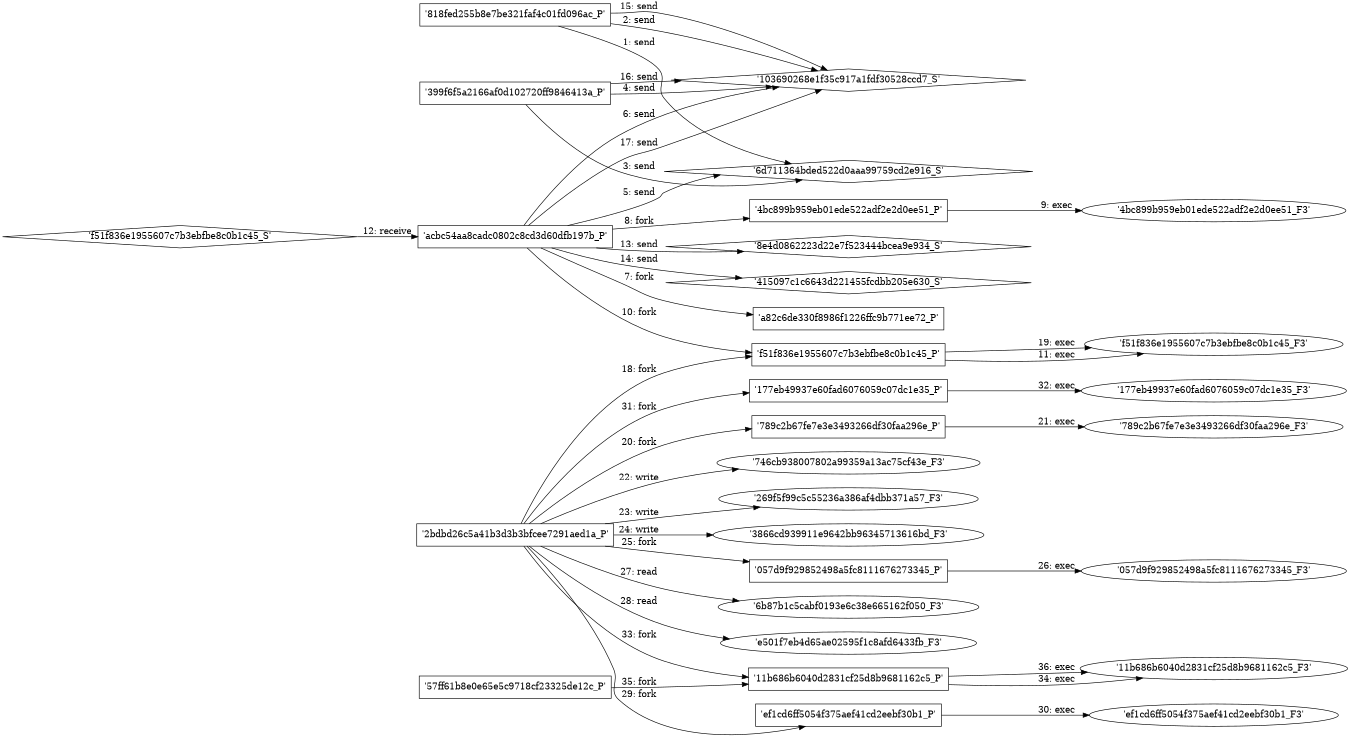 digraph "D:\Learning\Paper\apt\基于CTI的攻击预警\Dataset\攻击图\ASGfromALLCTI\90 days, 16 bugs, and an Azure Sphere Challenge.dot" {
rankdir="LR"
size="9"
fixedsize="false"
splines="true"
nodesep=0.3
ranksep=0
fontsize=10
overlap="scalexy"
engine= "neato"
	"'6d711364bded522d0aaa99759cd2e916_S'" [node_type=Socket shape=diamond]
	"'818fed255b8e7be321faf4c01fd096ac_P'" [node_type=Process shape=box]
	"'818fed255b8e7be321faf4c01fd096ac_P'" -> "'6d711364bded522d0aaa99759cd2e916_S'" [label="1: send"]
	"'103690268e1f35c917a1fdf30528ccd7_S'" [node_type=Socket shape=diamond]
	"'818fed255b8e7be321faf4c01fd096ac_P'" [node_type=Process shape=box]
	"'818fed255b8e7be321faf4c01fd096ac_P'" -> "'103690268e1f35c917a1fdf30528ccd7_S'" [label="2: send"]
	"'6d711364bded522d0aaa99759cd2e916_S'" [node_type=Socket shape=diamond]
	"'399f6f5a2166af0d102720ff9846413a_P'" [node_type=Process shape=box]
	"'399f6f5a2166af0d102720ff9846413a_P'" -> "'6d711364bded522d0aaa99759cd2e916_S'" [label="3: send"]
	"'103690268e1f35c917a1fdf30528ccd7_S'" [node_type=Socket shape=diamond]
	"'399f6f5a2166af0d102720ff9846413a_P'" [node_type=Process shape=box]
	"'399f6f5a2166af0d102720ff9846413a_P'" -> "'103690268e1f35c917a1fdf30528ccd7_S'" [label="4: send"]
	"'6d711364bded522d0aaa99759cd2e916_S'" [node_type=Socket shape=diamond]
	"'acbc54aa8cadc0802c8cd3d60dfb197b_P'" [node_type=Process shape=box]
	"'acbc54aa8cadc0802c8cd3d60dfb197b_P'" -> "'6d711364bded522d0aaa99759cd2e916_S'" [label="5: send"]
	"'103690268e1f35c917a1fdf30528ccd7_S'" [node_type=Socket shape=diamond]
	"'acbc54aa8cadc0802c8cd3d60dfb197b_P'" [node_type=Process shape=box]
	"'acbc54aa8cadc0802c8cd3d60dfb197b_P'" -> "'103690268e1f35c917a1fdf30528ccd7_S'" [label="6: send"]
	"'acbc54aa8cadc0802c8cd3d60dfb197b_P'" [node_type=Process shape=box]
	"'a82c6de330f8986f1226ffc9b771ee72_P'" [node_type=Process shape=box]
	"'acbc54aa8cadc0802c8cd3d60dfb197b_P'" -> "'a82c6de330f8986f1226ffc9b771ee72_P'" [label="7: fork"]
	"'acbc54aa8cadc0802c8cd3d60dfb197b_P'" [node_type=Process shape=box]
	"'4bc899b959eb01ede522adf2e2d0ee51_P'" [node_type=Process shape=box]
	"'acbc54aa8cadc0802c8cd3d60dfb197b_P'" -> "'4bc899b959eb01ede522adf2e2d0ee51_P'" [label="8: fork"]
	"'4bc899b959eb01ede522adf2e2d0ee51_P'" [node_type=Process shape=box]
	"'4bc899b959eb01ede522adf2e2d0ee51_F3'" [node_type=File shape=ellipse]
	"'4bc899b959eb01ede522adf2e2d0ee51_P'" -> "'4bc899b959eb01ede522adf2e2d0ee51_F3'" [label="9: exec"]
	"'acbc54aa8cadc0802c8cd3d60dfb197b_P'" [node_type=Process shape=box]
	"'f51f836e1955607c7b3ebfbe8c0b1c45_P'" [node_type=Process shape=box]
	"'acbc54aa8cadc0802c8cd3d60dfb197b_P'" -> "'f51f836e1955607c7b3ebfbe8c0b1c45_P'" [label="10: fork"]
	"'f51f836e1955607c7b3ebfbe8c0b1c45_P'" [node_type=Process shape=box]
	"'f51f836e1955607c7b3ebfbe8c0b1c45_F3'" [node_type=File shape=ellipse]
	"'f51f836e1955607c7b3ebfbe8c0b1c45_P'" -> "'f51f836e1955607c7b3ebfbe8c0b1c45_F3'" [label="11: exec"]
	"'acbc54aa8cadc0802c8cd3d60dfb197b_P'" [node_type=Process shape=box]
	"'f51f836e1955607c7b3ebfbe8c0b1c45_S'" [node_type=Socket shape=diamond]
	"'f51f836e1955607c7b3ebfbe8c0b1c45_S'" -> "'acbc54aa8cadc0802c8cd3d60dfb197b_P'" [label="12: receive"]
	"'8e4d0862223d22e7f523444bcea9e934_S'" [node_type=Socket shape=diamond]
	"'acbc54aa8cadc0802c8cd3d60dfb197b_P'" [node_type=Process shape=box]
	"'acbc54aa8cadc0802c8cd3d60dfb197b_P'" -> "'8e4d0862223d22e7f523444bcea9e934_S'" [label="13: send"]
	"'415097c1c6643d221455fcdbb205e630_S'" [node_type=Socket shape=diamond]
	"'acbc54aa8cadc0802c8cd3d60dfb197b_P'" [node_type=Process shape=box]
	"'acbc54aa8cadc0802c8cd3d60dfb197b_P'" -> "'415097c1c6643d221455fcdbb205e630_S'" [label="14: send"]
	"'103690268e1f35c917a1fdf30528ccd7_S'" [node_type=Socket shape=diamond]
	"'818fed255b8e7be321faf4c01fd096ac_P'" [node_type=Process shape=box]
	"'818fed255b8e7be321faf4c01fd096ac_P'" -> "'103690268e1f35c917a1fdf30528ccd7_S'" [label="15: send"]
	"'103690268e1f35c917a1fdf30528ccd7_S'" [node_type=Socket shape=diamond]
	"'399f6f5a2166af0d102720ff9846413a_P'" [node_type=Process shape=box]
	"'399f6f5a2166af0d102720ff9846413a_P'" -> "'103690268e1f35c917a1fdf30528ccd7_S'" [label="16: send"]
	"'103690268e1f35c917a1fdf30528ccd7_S'" [node_type=Socket shape=diamond]
	"'acbc54aa8cadc0802c8cd3d60dfb197b_P'" [node_type=Process shape=box]
	"'acbc54aa8cadc0802c8cd3d60dfb197b_P'" -> "'103690268e1f35c917a1fdf30528ccd7_S'" [label="17: send"]
	"'2bdbd26c5a41b3d3b3bfcee7291aed1a_P'" [node_type=Process shape=box]
	"'f51f836e1955607c7b3ebfbe8c0b1c45_P'" [node_type=Process shape=box]
	"'2bdbd26c5a41b3d3b3bfcee7291aed1a_P'" -> "'f51f836e1955607c7b3ebfbe8c0b1c45_P'" [label="18: fork"]
	"'f51f836e1955607c7b3ebfbe8c0b1c45_P'" [node_type=Process shape=box]
	"'f51f836e1955607c7b3ebfbe8c0b1c45_F3'" [node_type=File shape=ellipse]
	"'f51f836e1955607c7b3ebfbe8c0b1c45_P'" -> "'f51f836e1955607c7b3ebfbe8c0b1c45_F3'" [label="19: exec"]
	"'2bdbd26c5a41b3d3b3bfcee7291aed1a_P'" [node_type=Process shape=box]
	"'789c2b67fe7e3e3493266df30faa296e_P'" [node_type=Process shape=box]
	"'2bdbd26c5a41b3d3b3bfcee7291aed1a_P'" -> "'789c2b67fe7e3e3493266df30faa296e_P'" [label="20: fork"]
	"'789c2b67fe7e3e3493266df30faa296e_P'" [node_type=Process shape=box]
	"'789c2b67fe7e3e3493266df30faa296e_F3'" [node_type=File shape=ellipse]
	"'789c2b67fe7e3e3493266df30faa296e_P'" -> "'789c2b67fe7e3e3493266df30faa296e_F3'" [label="21: exec"]
	"'746cb938007802a99359a13ac75cf43e_F3'" [node_type=file shape=ellipse]
	"'2bdbd26c5a41b3d3b3bfcee7291aed1a_P'" [node_type=Process shape=box]
	"'2bdbd26c5a41b3d3b3bfcee7291aed1a_P'" -> "'746cb938007802a99359a13ac75cf43e_F3'" [label="22: write"]
	"'269f5f99c5c55236a386af4dbb371a57_F3'" [node_type=file shape=ellipse]
	"'2bdbd26c5a41b3d3b3bfcee7291aed1a_P'" [node_type=Process shape=box]
	"'2bdbd26c5a41b3d3b3bfcee7291aed1a_P'" -> "'269f5f99c5c55236a386af4dbb371a57_F3'" [label="23: write"]
	"'3866cd939911e9642bb96345713616bd_F3'" [node_type=file shape=ellipse]
	"'2bdbd26c5a41b3d3b3bfcee7291aed1a_P'" [node_type=Process shape=box]
	"'2bdbd26c5a41b3d3b3bfcee7291aed1a_P'" -> "'3866cd939911e9642bb96345713616bd_F3'" [label="24: write"]
	"'2bdbd26c5a41b3d3b3bfcee7291aed1a_P'" [node_type=Process shape=box]
	"'057d9f929852498a5fc8111676273345_P'" [node_type=Process shape=box]
	"'2bdbd26c5a41b3d3b3bfcee7291aed1a_P'" -> "'057d9f929852498a5fc8111676273345_P'" [label="25: fork"]
	"'057d9f929852498a5fc8111676273345_P'" [node_type=Process shape=box]
	"'057d9f929852498a5fc8111676273345_F3'" [node_type=File shape=ellipse]
	"'057d9f929852498a5fc8111676273345_P'" -> "'057d9f929852498a5fc8111676273345_F3'" [label="26: exec"]
	"'6b87b1c5cabf0193e6c38e665162f050_F3'" [node_type=file shape=ellipse]
	"'2bdbd26c5a41b3d3b3bfcee7291aed1a_P'" [node_type=Process shape=box]
	"'2bdbd26c5a41b3d3b3bfcee7291aed1a_P'" -> "'6b87b1c5cabf0193e6c38e665162f050_F3'" [label="27: read"]
	"'e501f7eb4d65ae02595f1c8afd6433fb_F3'" [node_type=file shape=ellipse]
	"'2bdbd26c5a41b3d3b3bfcee7291aed1a_P'" [node_type=Process shape=box]
	"'2bdbd26c5a41b3d3b3bfcee7291aed1a_P'" -> "'e501f7eb4d65ae02595f1c8afd6433fb_F3'" [label="28: read"]
	"'2bdbd26c5a41b3d3b3bfcee7291aed1a_P'" [node_type=Process shape=box]
	"'ef1cd6ff5054f375aef41cd2eebf30b1_P'" [node_type=Process shape=box]
	"'2bdbd26c5a41b3d3b3bfcee7291aed1a_P'" -> "'ef1cd6ff5054f375aef41cd2eebf30b1_P'" [label="29: fork"]
	"'ef1cd6ff5054f375aef41cd2eebf30b1_P'" [node_type=Process shape=box]
	"'ef1cd6ff5054f375aef41cd2eebf30b1_F3'" [node_type=File shape=ellipse]
	"'ef1cd6ff5054f375aef41cd2eebf30b1_P'" -> "'ef1cd6ff5054f375aef41cd2eebf30b1_F3'" [label="30: exec"]
	"'2bdbd26c5a41b3d3b3bfcee7291aed1a_P'" [node_type=Process shape=box]
	"'177eb49937e60fad6076059c07dc1e35_P'" [node_type=Process shape=box]
	"'2bdbd26c5a41b3d3b3bfcee7291aed1a_P'" -> "'177eb49937e60fad6076059c07dc1e35_P'" [label="31: fork"]
	"'177eb49937e60fad6076059c07dc1e35_P'" [node_type=Process shape=box]
	"'177eb49937e60fad6076059c07dc1e35_F3'" [node_type=File shape=ellipse]
	"'177eb49937e60fad6076059c07dc1e35_P'" -> "'177eb49937e60fad6076059c07dc1e35_F3'" [label="32: exec"]
	"'2bdbd26c5a41b3d3b3bfcee7291aed1a_P'" [node_type=Process shape=box]
	"'11b686b6040d2831cf25d8b9681162c5_P'" [node_type=Process shape=box]
	"'2bdbd26c5a41b3d3b3bfcee7291aed1a_P'" -> "'11b686b6040d2831cf25d8b9681162c5_P'" [label="33: fork"]
	"'11b686b6040d2831cf25d8b9681162c5_P'" [node_type=Process shape=box]
	"'11b686b6040d2831cf25d8b9681162c5_F3'" [node_type=File shape=ellipse]
	"'11b686b6040d2831cf25d8b9681162c5_P'" -> "'11b686b6040d2831cf25d8b9681162c5_F3'" [label="34: exec"]
	"'57ff61b8e0e65e5c9718cf23325de12c_P'" [node_type=Process shape=box]
	"'11b686b6040d2831cf25d8b9681162c5_P'" [node_type=Process shape=box]
	"'57ff61b8e0e65e5c9718cf23325de12c_P'" -> "'11b686b6040d2831cf25d8b9681162c5_P'" [label="35: fork"]
	"'11b686b6040d2831cf25d8b9681162c5_P'" [node_type=Process shape=box]
	"'11b686b6040d2831cf25d8b9681162c5_F3'" [node_type=File shape=ellipse]
	"'11b686b6040d2831cf25d8b9681162c5_P'" -> "'11b686b6040d2831cf25d8b9681162c5_F3'" [label="36: exec"]
}
